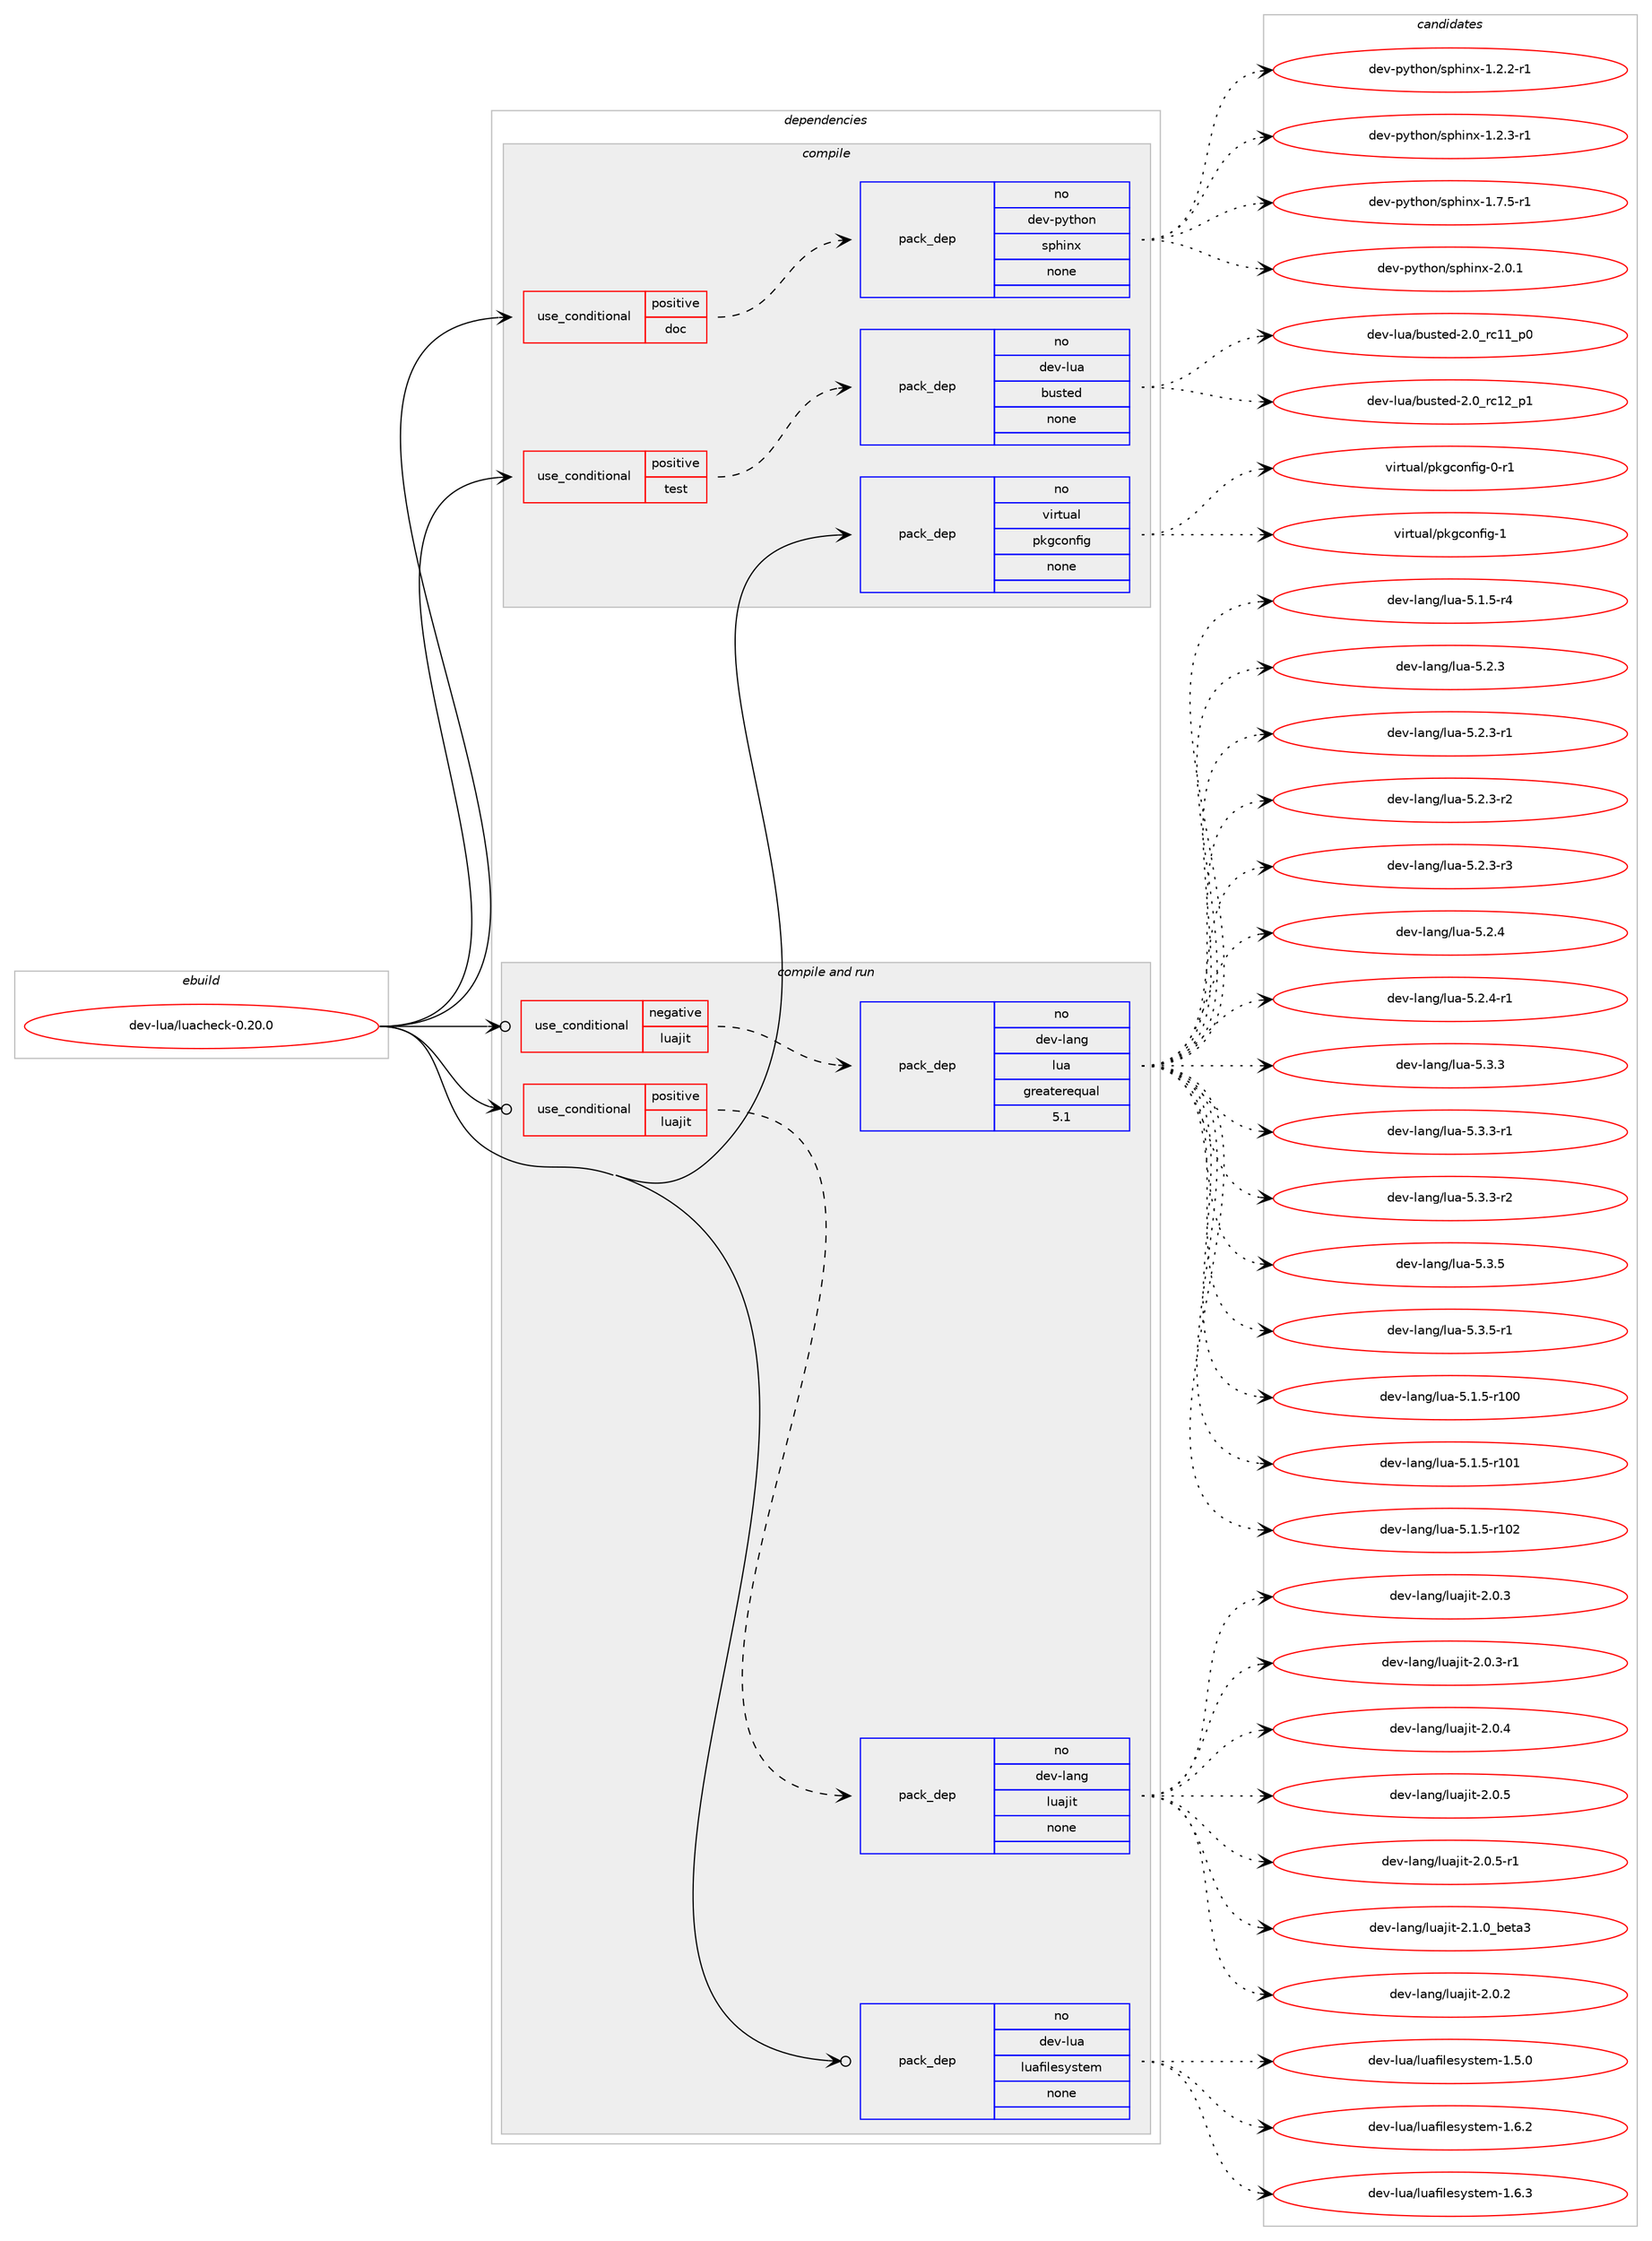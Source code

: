 digraph prolog {

# *************
# Graph options
# *************

newrank=true;
concentrate=true;
compound=true;
graph [rankdir=LR,fontname=Helvetica,fontsize=10,ranksep=1.5];#, ranksep=2.5, nodesep=0.2];
edge  [arrowhead=vee];
node  [fontname=Helvetica,fontsize=10];

# **********
# The ebuild
# **********

subgraph cluster_leftcol {
color=gray;
rank=same;
label=<<i>ebuild</i>>;
id [label="dev-lua/luacheck-0.20.0", color=red, width=4, href="../dev-lua/luacheck-0.20.0.svg"];
}

# ****************
# The dependencies
# ****************

subgraph cluster_midcol {
color=gray;
label=<<i>dependencies</i>>;
subgraph cluster_compile {
fillcolor="#eeeeee";
style=filled;
label=<<i>compile</i>>;
subgraph cond132966 {
dependency570387 [label=<<TABLE BORDER="0" CELLBORDER="1" CELLSPACING="0" CELLPADDING="4"><TR><TD ROWSPAN="3" CELLPADDING="10">use_conditional</TD></TR><TR><TD>positive</TD></TR><TR><TD>doc</TD></TR></TABLE>>, shape=none, color=red];
subgraph pack425809 {
dependency570388 [label=<<TABLE BORDER="0" CELLBORDER="1" CELLSPACING="0" CELLPADDING="4" WIDTH="220"><TR><TD ROWSPAN="6" CELLPADDING="30">pack_dep</TD></TR><TR><TD WIDTH="110">no</TD></TR><TR><TD>dev-python</TD></TR><TR><TD>sphinx</TD></TR><TR><TD>none</TD></TR><TR><TD></TD></TR></TABLE>>, shape=none, color=blue];
}
dependency570387:e -> dependency570388:w [weight=20,style="dashed",arrowhead="vee"];
}
id:e -> dependency570387:w [weight=20,style="solid",arrowhead="vee"];
subgraph cond132967 {
dependency570389 [label=<<TABLE BORDER="0" CELLBORDER="1" CELLSPACING="0" CELLPADDING="4"><TR><TD ROWSPAN="3" CELLPADDING="10">use_conditional</TD></TR><TR><TD>positive</TD></TR><TR><TD>test</TD></TR></TABLE>>, shape=none, color=red];
subgraph pack425810 {
dependency570390 [label=<<TABLE BORDER="0" CELLBORDER="1" CELLSPACING="0" CELLPADDING="4" WIDTH="220"><TR><TD ROWSPAN="6" CELLPADDING="30">pack_dep</TD></TR><TR><TD WIDTH="110">no</TD></TR><TR><TD>dev-lua</TD></TR><TR><TD>busted</TD></TR><TR><TD>none</TD></TR><TR><TD></TD></TR></TABLE>>, shape=none, color=blue];
}
dependency570389:e -> dependency570390:w [weight=20,style="dashed",arrowhead="vee"];
}
id:e -> dependency570389:w [weight=20,style="solid",arrowhead="vee"];
subgraph pack425811 {
dependency570391 [label=<<TABLE BORDER="0" CELLBORDER="1" CELLSPACING="0" CELLPADDING="4" WIDTH="220"><TR><TD ROWSPAN="6" CELLPADDING="30">pack_dep</TD></TR><TR><TD WIDTH="110">no</TD></TR><TR><TD>virtual</TD></TR><TR><TD>pkgconfig</TD></TR><TR><TD>none</TD></TR><TR><TD></TD></TR></TABLE>>, shape=none, color=blue];
}
id:e -> dependency570391:w [weight=20,style="solid",arrowhead="vee"];
}
subgraph cluster_compileandrun {
fillcolor="#eeeeee";
style=filled;
label=<<i>compile and run</i>>;
subgraph cond132968 {
dependency570392 [label=<<TABLE BORDER="0" CELLBORDER="1" CELLSPACING="0" CELLPADDING="4"><TR><TD ROWSPAN="3" CELLPADDING="10">use_conditional</TD></TR><TR><TD>negative</TD></TR><TR><TD>luajit</TD></TR></TABLE>>, shape=none, color=red];
subgraph pack425812 {
dependency570393 [label=<<TABLE BORDER="0" CELLBORDER="1" CELLSPACING="0" CELLPADDING="4" WIDTH="220"><TR><TD ROWSPAN="6" CELLPADDING="30">pack_dep</TD></TR><TR><TD WIDTH="110">no</TD></TR><TR><TD>dev-lang</TD></TR><TR><TD>lua</TD></TR><TR><TD>greaterequal</TD></TR><TR><TD>5.1</TD></TR></TABLE>>, shape=none, color=blue];
}
dependency570392:e -> dependency570393:w [weight=20,style="dashed",arrowhead="vee"];
}
id:e -> dependency570392:w [weight=20,style="solid",arrowhead="odotvee"];
subgraph cond132969 {
dependency570394 [label=<<TABLE BORDER="0" CELLBORDER="1" CELLSPACING="0" CELLPADDING="4"><TR><TD ROWSPAN="3" CELLPADDING="10">use_conditional</TD></TR><TR><TD>positive</TD></TR><TR><TD>luajit</TD></TR></TABLE>>, shape=none, color=red];
subgraph pack425813 {
dependency570395 [label=<<TABLE BORDER="0" CELLBORDER="1" CELLSPACING="0" CELLPADDING="4" WIDTH="220"><TR><TD ROWSPAN="6" CELLPADDING="30">pack_dep</TD></TR><TR><TD WIDTH="110">no</TD></TR><TR><TD>dev-lang</TD></TR><TR><TD>luajit</TD></TR><TR><TD>none</TD></TR><TR><TD></TD></TR></TABLE>>, shape=none, color=blue];
}
dependency570394:e -> dependency570395:w [weight=20,style="dashed",arrowhead="vee"];
}
id:e -> dependency570394:w [weight=20,style="solid",arrowhead="odotvee"];
subgraph pack425814 {
dependency570396 [label=<<TABLE BORDER="0" CELLBORDER="1" CELLSPACING="0" CELLPADDING="4" WIDTH="220"><TR><TD ROWSPAN="6" CELLPADDING="30">pack_dep</TD></TR><TR><TD WIDTH="110">no</TD></TR><TR><TD>dev-lua</TD></TR><TR><TD>luafilesystem</TD></TR><TR><TD>none</TD></TR><TR><TD></TD></TR></TABLE>>, shape=none, color=blue];
}
id:e -> dependency570396:w [weight=20,style="solid",arrowhead="odotvee"];
}
subgraph cluster_run {
fillcolor="#eeeeee";
style=filled;
label=<<i>run</i>>;
}
}

# **************
# The candidates
# **************

subgraph cluster_choices {
rank=same;
color=gray;
label=<<i>candidates</i>>;

subgraph choice425809 {
color=black;
nodesep=1;
choice10010111845112121116104111110471151121041051101204549465046504511449 [label="dev-python/sphinx-1.2.2-r1", color=red, width=4,href="../dev-python/sphinx-1.2.2-r1.svg"];
choice10010111845112121116104111110471151121041051101204549465046514511449 [label="dev-python/sphinx-1.2.3-r1", color=red, width=4,href="../dev-python/sphinx-1.2.3-r1.svg"];
choice10010111845112121116104111110471151121041051101204549465546534511449 [label="dev-python/sphinx-1.7.5-r1", color=red, width=4,href="../dev-python/sphinx-1.7.5-r1.svg"];
choice1001011184511212111610411111047115112104105110120455046484649 [label="dev-python/sphinx-2.0.1", color=red, width=4,href="../dev-python/sphinx-2.0.1.svg"];
dependency570388:e -> choice10010111845112121116104111110471151121041051101204549465046504511449:w [style=dotted,weight="100"];
dependency570388:e -> choice10010111845112121116104111110471151121041051101204549465046514511449:w [style=dotted,weight="100"];
dependency570388:e -> choice10010111845112121116104111110471151121041051101204549465546534511449:w [style=dotted,weight="100"];
dependency570388:e -> choice1001011184511212111610411111047115112104105110120455046484649:w [style=dotted,weight="100"];
}
subgraph choice425810 {
color=black;
nodesep=1;
choice1001011184510811797479811711511610110045504648951149949499511248 [label="dev-lua/busted-2.0_rc11_p0", color=red, width=4,href="../dev-lua/busted-2.0_rc11_p0.svg"];
choice1001011184510811797479811711511610110045504648951149949509511249 [label="dev-lua/busted-2.0_rc12_p1", color=red, width=4,href="../dev-lua/busted-2.0_rc12_p1.svg"];
dependency570390:e -> choice1001011184510811797479811711511610110045504648951149949499511248:w [style=dotted,weight="100"];
dependency570390:e -> choice1001011184510811797479811711511610110045504648951149949509511249:w [style=dotted,weight="100"];
}
subgraph choice425811 {
color=black;
nodesep=1;
choice11810511411611797108471121071039911111010210510345484511449 [label="virtual/pkgconfig-0-r1", color=red, width=4,href="../virtual/pkgconfig-0-r1.svg"];
choice1181051141161179710847112107103991111101021051034549 [label="virtual/pkgconfig-1", color=red, width=4,href="../virtual/pkgconfig-1.svg"];
dependency570391:e -> choice11810511411611797108471121071039911111010210510345484511449:w [style=dotted,weight="100"];
dependency570391:e -> choice1181051141161179710847112107103991111101021051034549:w [style=dotted,weight="100"];
}
subgraph choice425812 {
color=black;
nodesep=1;
choice1001011184510897110103471081179745534649465345114494848 [label="dev-lang/lua-5.1.5-r100", color=red, width=4,href="../dev-lang/lua-5.1.5-r100.svg"];
choice1001011184510897110103471081179745534649465345114494849 [label="dev-lang/lua-5.1.5-r101", color=red, width=4,href="../dev-lang/lua-5.1.5-r101.svg"];
choice1001011184510897110103471081179745534649465345114494850 [label="dev-lang/lua-5.1.5-r102", color=red, width=4,href="../dev-lang/lua-5.1.5-r102.svg"];
choice100101118451089711010347108117974553464946534511452 [label="dev-lang/lua-5.1.5-r4", color=red, width=4,href="../dev-lang/lua-5.1.5-r4.svg"];
choice10010111845108971101034710811797455346504651 [label="dev-lang/lua-5.2.3", color=red, width=4,href="../dev-lang/lua-5.2.3.svg"];
choice100101118451089711010347108117974553465046514511449 [label="dev-lang/lua-5.2.3-r1", color=red, width=4,href="../dev-lang/lua-5.2.3-r1.svg"];
choice100101118451089711010347108117974553465046514511450 [label="dev-lang/lua-5.2.3-r2", color=red, width=4,href="../dev-lang/lua-5.2.3-r2.svg"];
choice100101118451089711010347108117974553465046514511451 [label="dev-lang/lua-5.2.3-r3", color=red, width=4,href="../dev-lang/lua-5.2.3-r3.svg"];
choice10010111845108971101034710811797455346504652 [label="dev-lang/lua-5.2.4", color=red, width=4,href="../dev-lang/lua-5.2.4.svg"];
choice100101118451089711010347108117974553465046524511449 [label="dev-lang/lua-5.2.4-r1", color=red, width=4,href="../dev-lang/lua-5.2.4-r1.svg"];
choice10010111845108971101034710811797455346514651 [label="dev-lang/lua-5.3.3", color=red, width=4,href="../dev-lang/lua-5.3.3.svg"];
choice100101118451089711010347108117974553465146514511449 [label="dev-lang/lua-5.3.3-r1", color=red, width=4,href="../dev-lang/lua-5.3.3-r1.svg"];
choice100101118451089711010347108117974553465146514511450 [label="dev-lang/lua-5.3.3-r2", color=red, width=4,href="../dev-lang/lua-5.3.3-r2.svg"];
choice10010111845108971101034710811797455346514653 [label="dev-lang/lua-5.3.5", color=red, width=4,href="../dev-lang/lua-5.3.5.svg"];
choice100101118451089711010347108117974553465146534511449 [label="dev-lang/lua-5.3.5-r1", color=red, width=4,href="../dev-lang/lua-5.3.5-r1.svg"];
dependency570393:e -> choice1001011184510897110103471081179745534649465345114494848:w [style=dotted,weight="100"];
dependency570393:e -> choice1001011184510897110103471081179745534649465345114494849:w [style=dotted,weight="100"];
dependency570393:e -> choice1001011184510897110103471081179745534649465345114494850:w [style=dotted,weight="100"];
dependency570393:e -> choice100101118451089711010347108117974553464946534511452:w [style=dotted,weight="100"];
dependency570393:e -> choice10010111845108971101034710811797455346504651:w [style=dotted,weight="100"];
dependency570393:e -> choice100101118451089711010347108117974553465046514511449:w [style=dotted,weight="100"];
dependency570393:e -> choice100101118451089711010347108117974553465046514511450:w [style=dotted,weight="100"];
dependency570393:e -> choice100101118451089711010347108117974553465046514511451:w [style=dotted,weight="100"];
dependency570393:e -> choice10010111845108971101034710811797455346504652:w [style=dotted,weight="100"];
dependency570393:e -> choice100101118451089711010347108117974553465046524511449:w [style=dotted,weight="100"];
dependency570393:e -> choice10010111845108971101034710811797455346514651:w [style=dotted,weight="100"];
dependency570393:e -> choice100101118451089711010347108117974553465146514511449:w [style=dotted,weight="100"];
dependency570393:e -> choice100101118451089711010347108117974553465146514511450:w [style=dotted,weight="100"];
dependency570393:e -> choice10010111845108971101034710811797455346514653:w [style=dotted,weight="100"];
dependency570393:e -> choice100101118451089711010347108117974553465146534511449:w [style=dotted,weight="100"];
}
subgraph choice425813 {
color=black;
nodesep=1;
choice10010111845108971101034710811797106105116455046484650 [label="dev-lang/luajit-2.0.2", color=red, width=4,href="../dev-lang/luajit-2.0.2.svg"];
choice10010111845108971101034710811797106105116455046484651 [label="dev-lang/luajit-2.0.3", color=red, width=4,href="../dev-lang/luajit-2.0.3.svg"];
choice100101118451089711010347108117971061051164550464846514511449 [label="dev-lang/luajit-2.0.3-r1", color=red, width=4,href="../dev-lang/luajit-2.0.3-r1.svg"];
choice10010111845108971101034710811797106105116455046484652 [label="dev-lang/luajit-2.0.4", color=red, width=4,href="../dev-lang/luajit-2.0.4.svg"];
choice10010111845108971101034710811797106105116455046484653 [label="dev-lang/luajit-2.0.5", color=red, width=4,href="../dev-lang/luajit-2.0.5.svg"];
choice100101118451089711010347108117971061051164550464846534511449 [label="dev-lang/luajit-2.0.5-r1", color=red, width=4,href="../dev-lang/luajit-2.0.5-r1.svg"];
choice1001011184510897110103471081179710610511645504649464895981011169751 [label="dev-lang/luajit-2.1.0_beta3", color=red, width=4,href="../dev-lang/luajit-2.1.0_beta3.svg"];
dependency570395:e -> choice10010111845108971101034710811797106105116455046484650:w [style=dotted,weight="100"];
dependency570395:e -> choice10010111845108971101034710811797106105116455046484651:w [style=dotted,weight="100"];
dependency570395:e -> choice100101118451089711010347108117971061051164550464846514511449:w [style=dotted,weight="100"];
dependency570395:e -> choice10010111845108971101034710811797106105116455046484652:w [style=dotted,weight="100"];
dependency570395:e -> choice10010111845108971101034710811797106105116455046484653:w [style=dotted,weight="100"];
dependency570395:e -> choice100101118451089711010347108117971061051164550464846534511449:w [style=dotted,weight="100"];
dependency570395:e -> choice1001011184510897110103471081179710610511645504649464895981011169751:w [style=dotted,weight="100"];
}
subgraph choice425814 {
color=black;
nodesep=1;
choice10010111845108117974710811797102105108101115121115116101109454946534648 [label="dev-lua/luafilesystem-1.5.0", color=red, width=4,href="../dev-lua/luafilesystem-1.5.0.svg"];
choice10010111845108117974710811797102105108101115121115116101109454946544650 [label="dev-lua/luafilesystem-1.6.2", color=red, width=4,href="../dev-lua/luafilesystem-1.6.2.svg"];
choice10010111845108117974710811797102105108101115121115116101109454946544651 [label="dev-lua/luafilesystem-1.6.3", color=red, width=4,href="../dev-lua/luafilesystem-1.6.3.svg"];
dependency570396:e -> choice10010111845108117974710811797102105108101115121115116101109454946534648:w [style=dotted,weight="100"];
dependency570396:e -> choice10010111845108117974710811797102105108101115121115116101109454946544650:w [style=dotted,weight="100"];
dependency570396:e -> choice10010111845108117974710811797102105108101115121115116101109454946544651:w [style=dotted,weight="100"];
}
}

}
